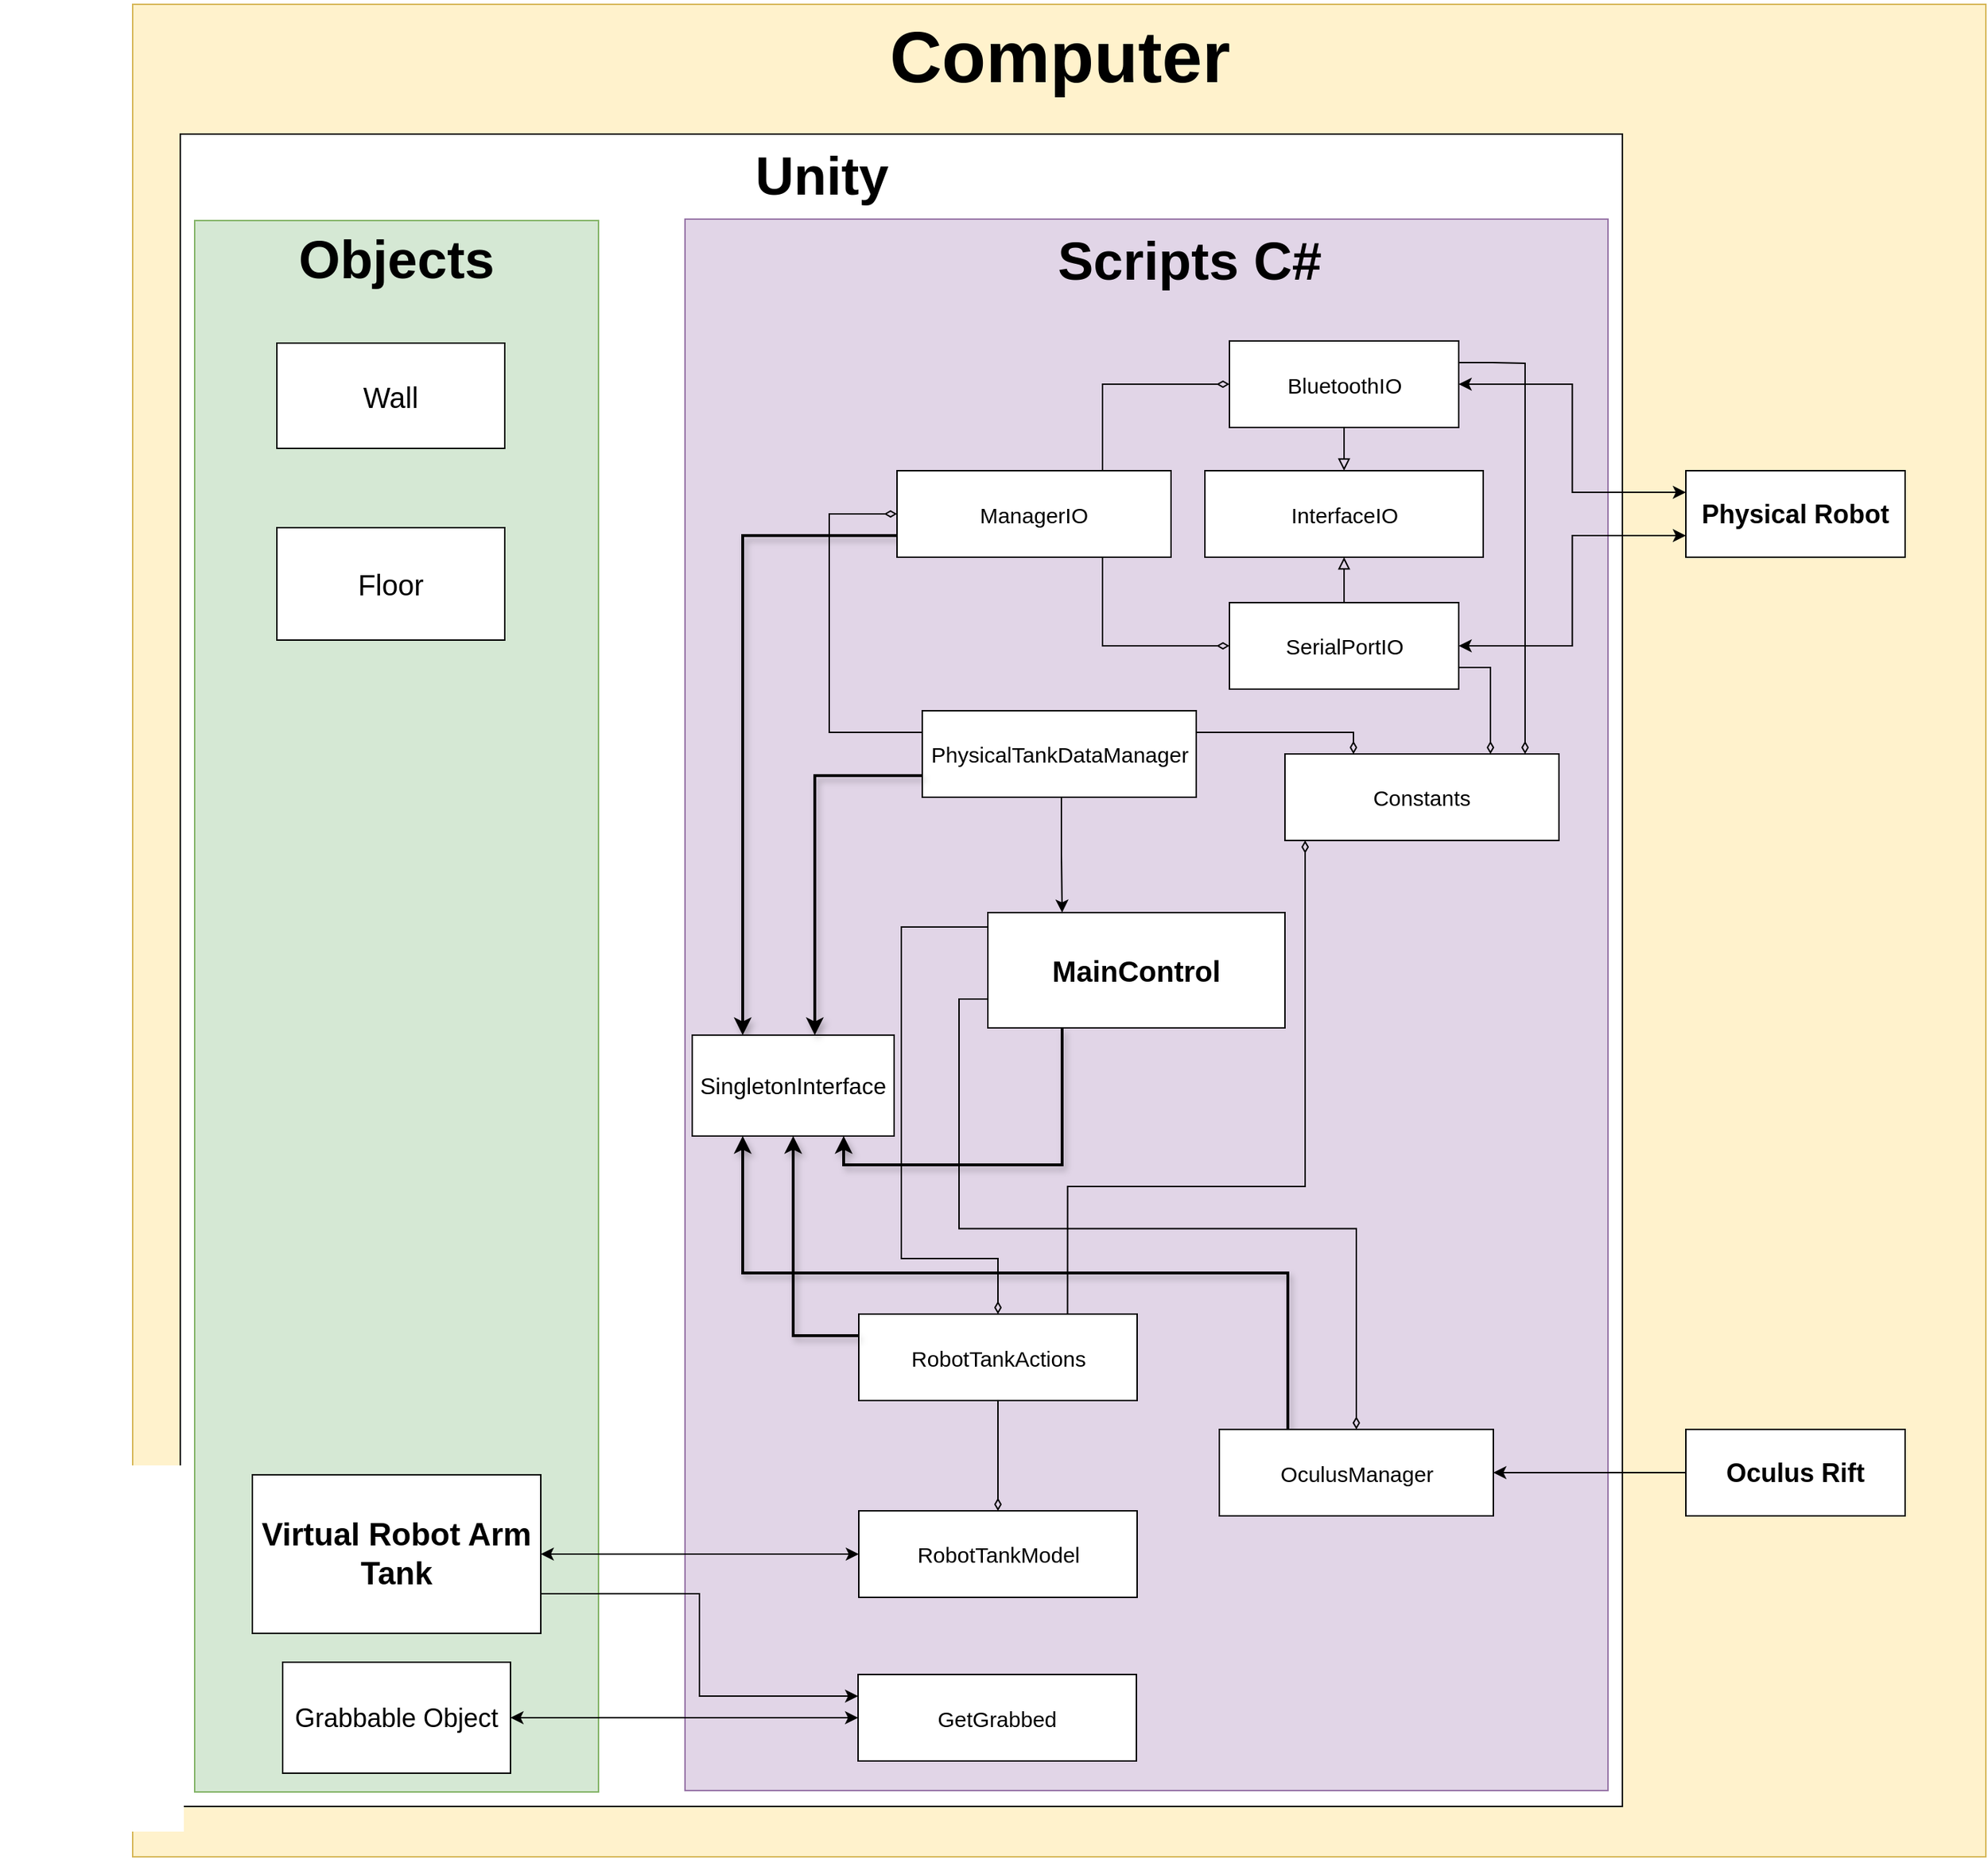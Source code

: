 <mxfile version="13.1.3"><diagram id="ZtkuPc8oIdVvpGQawi5z" name="Page-1"><mxGraphModel dx="5255" dy="1783" grid="1" gridSize="10" guides="1" tooltips="1" connect="1" arrows="1" fold="1" page="1" pageScale="1" pageWidth="850" pageHeight="1100" math="0" shadow="0"><root><mxCell id="0"/><mxCell id="1" parent="0"/><mxCell id="pM2XGTTBJihwnkNe8BIH-79" value="" style="whiteSpace=wrap;html=1;aspect=fixed;fillColor=#fff2cc;strokeColor=#d6b656;" parent="1" vertex="1"><mxGeometry x="-1043" y="40" width="1285" height="1285" as="geometry"/></mxCell><mxCell id="pM2XGTTBJihwnkNe8BIH-147" value="" style="rounded=0;whiteSpace=wrap;html=1;fontSize=16;" parent="1" vertex="1"><mxGeometry x="-1010" y="130" width="1000" height="1160" as="geometry"/></mxCell><mxCell id="pM2XGTTBJihwnkNe8BIH-148" value="Computer" style="text;html=1;strokeColor=none;fillColor=none;align=center;verticalAlign=middle;whiteSpace=wrap;rounded=0;fontSize=50;fontStyle=1" parent="1" vertex="1"><mxGeometry x="-680.5" y="37" width="560" height="78" as="geometry"/></mxCell><mxCell id="pM2XGTTBJihwnkNe8BIH-149" value="Unity" style="text;html=1;strokeColor=none;fillColor=none;align=center;verticalAlign=middle;whiteSpace=wrap;rounded=0;fontSize=37;fontStyle=1" parent="1" vertex="1"><mxGeometry x="-840" y="130" width="550" height="60" as="geometry"/></mxCell><mxCell id="-z4W4mjomWV5HzV91N1e-25" value="" style="rounded=0;whiteSpace=wrap;html=1;fontSize=18;fillColor=#d5e8d4;strokeColor=#82b366;" parent="1" vertex="1"><mxGeometry x="-1000" y="190" width="280" height="1090" as="geometry"/></mxCell><mxCell id="-z4W4mjomWV5HzV91N1e-26" value="Objects" style="text;html=1;strokeColor=none;fillColor=none;align=center;verticalAlign=middle;whiteSpace=wrap;rounded=0;fontSize=37;fontStyle=1" parent="1" vertex="1"><mxGeometry x="-1135" y="187.5" width="550" height="60" as="geometry"/></mxCell><mxCell id="-z4W4mjomWV5HzV91N1e-28" value="" style="rounded=0;whiteSpace=wrap;html=1;fontSize=18;fillColor=#e1d5e7;strokeColor=#9673a6;" parent="1" vertex="1"><mxGeometry x="-660" y="189" width="640" height="1090" as="geometry"/></mxCell><mxCell id="pM2XGTTBJihwnkNe8BIH-81" value="Physical Robot" style="whiteSpace=wrap;html=1;align=center;fontSize=18;fontStyle=1" parent="1" vertex="1"><mxGeometry x="34" y="363.5" width="152" height="60" as="geometry"/></mxCell><mxCell id="pM2XGTTBJihwnkNe8BIH-92" value="Oculus Rift" style="whiteSpace=wrap;html=1;align=center;fontSize=18;fontStyle=1" parent="1" vertex="1"><mxGeometry x="34" y="1028.5" width="152" height="60" as="geometry"/></mxCell><mxCell id="-z4W4mjomWV5HzV91N1e-4" value="InterfaceIO" style="whiteSpace=wrap;html=1;align=center;fontSize=15;" parent="1" vertex="1"><mxGeometry x="-299.5" y="363.5" width="193" height="60" as="geometry"/></mxCell><mxCell id="-z4W4mjomWV5HzV91N1e-8" style="edgeStyle=orthogonalEdgeStyle;rounded=0;orthogonalLoop=1;jettySize=auto;html=1;entryX=0;entryY=0.25;entryDx=0;entryDy=0;fontSize=12;startArrow=classic;startFill=1;" parent="1" source="-z4W4mjomWV5HzV91N1e-5" target="pM2XGTTBJihwnkNe8BIH-81" edge="1"><mxGeometry relative="1" as="geometry"/></mxCell><mxCell id="-z4W4mjomWV5HzV91N1e-11" style="edgeStyle=orthogonalEdgeStyle;rounded=0;orthogonalLoop=1;jettySize=auto;html=1;entryX=0.5;entryY=0;entryDx=0;entryDy=0;fontSize=12;endArrow=block;endFill=0;" parent="1" source="-z4W4mjomWV5HzV91N1e-5" target="-z4W4mjomWV5HzV91N1e-4" edge="1"><mxGeometry relative="1" as="geometry"/></mxCell><mxCell id="-z4W4mjomWV5HzV91N1e-5" value="BluetoothIO" style="whiteSpace=wrap;html=1;align=center;fontSize=15;" parent="1" vertex="1"><mxGeometry x="-282.5" y="273.5" width="159" height="60" as="geometry"/></mxCell><mxCell id="-z4W4mjomWV5HzV91N1e-9" style="edgeStyle=orthogonalEdgeStyle;rounded=0;orthogonalLoop=1;jettySize=auto;html=1;entryX=0;entryY=0.75;entryDx=0;entryDy=0;fontSize=12;startArrow=classic;startFill=1;" parent="1" source="-z4W4mjomWV5HzV91N1e-6" target="pM2XGTTBJihwnkNe8BIH-81" edge="1"><mxGeometry relative="1" as="geometry"/></mxCell><mxCell id="-z4W4mjomWV5HzV91N1e-10" style="edgeStyle=orthogonalEdgeStyle;rounded=0;orthogonalLoop=1;jettySize=auto;html=1;entryX=0.5;entryY=1;entryDx=0;entryDy=0;fontSize=12;endArrow=block;endFill=0;" parent="1" source="-z4W4mjomWV5HzV91N1e-6" target="-z4W4mjomWV5HzV91N1e-4" edge="1"><mxGeometry relative="1" as="geometry"/></mxCell><mxCell id="-z4W4mjomWV5HzV91N1e-6" value="SerialPortIO" style="whiteSpace=wrap;html=1;align=center;fontSize=15;" parent="1" vertex="1"><mxGeometry x="-282.5" y="455" width="159" height="60" as="geometry"/></mxCell><mxCell id="-z4W4mjomWV5HzV91N1e-75" style="edgeStyle=orthogonalEdgeStyle;rounded=0;orthogonalLoop=1;jettySize=auto;html=1;exitX=0.25;exitY=1;exitDx=0;exitDy=0;shadow=1;startArrow=none;startFill=0;endArrow=classic;endFill=1;strokeWidth=2;fontSize=16;entryX=0.75;entryY=1;entryDx=0;entryDy=0;" parent="1" source="-z4W4mjomWV5HzV91N1e-12" target="-z4W4mjomWV5HzV91N1e-48" edge="1"><mxGeometry relative="1" as="geometry"/></mxCell><mxCell id="-z4W4mjomWV5HzV91N1e-12" value="MainControl" style="whiteSpace=wrap;html=1;align=center;fontSize=20;fontStyle=1" parent="1" vertex="1"><mxGeometry x="-450" y="670" width="206" height="80" as="geometry"/></mxCell><mxCell id="-z4W4mjomWV5HzV91N1e-15" style="edgeStyle=orthogonalEdgeStyle;rounded=0;orthogonalLoop=1;jettySize=auto;html=1;exitX=0.75;exitY=1;exitDx=0;exitDy=0;entryX=0;entryY=0.5;entryDx=0;entryDy=0;startArrow=none;startFill=0;endArrow=diamondThin;endFill=0;fontSize=18;" parent="1" source="-z4W4mjomWV5HzV91N1e-13" target="-z4W4mjomWV5HzV91N1e-6" edge="1"><mxGeometry relative="1" as="geometry"/></mxCell><mxCell id="-z4W4mjomWV5HzV91N1e-16" style="edgeStyle=orthogonalEdgeStyle;rounded=0;orthogonalLoop=1;jettySize=auto;html=1;exitX=0.75;exitY=0;exitDx=0;exitDy=0;entryX=0;entryY=0.5;entryDx=0;entryDy=0;startArrow=none;startFill=0;endArrow=diamondThin;endFill=0;fontSize=18;" parent="1" source="-z4W4mjomWV5HzV91N1e-13" target="-z4W4mjomWV5HzV91N1e-5" edge="1"><mxGeometry relative="1" as="geometry"/></mxCell><mxCell id="-z4W4mjomWV5HzV91N1e-73" style="edgeStyle=orthogonalEdgeStyle;rounded=0;orthogonalLoop=1;jettySize=auto;html=1;exitX=0;exitY=0.75;exitDx=0;exitDy=0;shadow=1;startArrow=none;startFill=0;endArrow=classic;endFill=1;fontSize=16;strokeWidth=2;" parent="1" source="-z4W4mjomWV5HzV91N1e-13" target="-z4W4mjomWV5HzV91N1e-48" edge="1"><mxGeometry relative="1" as="geometry"><Array as="points"><mxPoint x="-620" y="409"/></Array></mxGeometry></mxCell><mxCell id="-z4W4mjomWV5HzV91N1e-13" value="ManagerIO" style="whiteSpace=wrap;html=1;align=center;fontSize=15;" parent="1" vertex="1"><mxGeometry x="-513" y="363.5" width="190" height="60" as="geometry"/></mxCell><mxCell id="-z4W4mjomWV5HzV91N1e-23" style="edgeStyle=orthogonalEdgeStyle;rounded=0;orthogonalLoop=1;jettySize=auto;html=1;exitX=1;exitY=0.5;exitDx=0;exitDy=0;entryX=0;entryY=0.5;entryDx=0;entryDy=0;startArrow=classic;startFill=1;endArrow=none;endFill=0;fontSize=18;" parent="1" source="-z4W4mjomWV5HzV91N1e-18" target="pM2XGTTBJihwnkNe8BIH-92" edge="1"><mxGeometry relative="1" as="geometry"><Array as="points"/></mxGeometry></mxCell><mxCell id="-z4W4mjomWV5HzV91N1e-71" style="edgeStyle=orthogonalEdgeStyle;rounded=0;orthogonalLoop=1;jettySize=auto;html=1;exitX=0.25;exitY=0;exitDx=0;exitDy=0;entryX=0.25;entryY=1;entryDx=0;entryDy=0;shadow=1;startArrow=none;startFill=0;endArrow=classic;endFill=1;fontSize=16;strokeWidth=2;" parent="1" source="-z4W4mjomWV5HzV91N1e-18" target="-z4W4mjomWV5HzV91N1e-48" edge="1"><mxGeometry relative="1" as="geometry"><Array as="points"><mxPoint x="-242" y="920"/><mxPoint x="-620" y="920"/></Array></mxGeometry></mxCell><mxCell id="-z4W4mjomWV5HzV91N1e-18" value="OculusManager" style="whiteSpace=wrap;html=1;align=center;fontSize=15;" parent="1" vertex="1"><mxGeometry x="-289.5" y="1028.5" width="190" height="60" as="geometry"/></mxCell><mxCell id="-z4W4mjomWV5HzV91N1e-24" value="RobotTankModel" style="whiteSpace=wrap;html=1;align=center;fontSize=15;" parent="1" vertex="1"><mxGeometry x="-539.5" y="1085" width="193" height="60" as="geometry"/></mxCell><mxCell id="-z4W4mjomWV5HzV91N1e-29" value="Scripts C#" style="text;html=1;strokeColor=none;fillColor=none;align=center;verticalAlign=middle;whiteSpace=wrap;rounded=0;fontSize=37;fontStyle=1" parent="1" vertex="1"><mxGeometry x="-585" y="188.5" width="550" height="60" as="geometry"/></mxCell><mxCell id="-z4W4mjomWV5HzV91N1e-37" style="edgeStyle=orthogonalEdgeStyle;rounded=0;orthogonalLoop=1;jettySize=auto;html=1;entryX=0;entryY=0.5;entryDx=0;entryDy=0;startArrow=classic;startFill=1;endArrow=classic;endFill=1;fontSize=18;" parent="1" source="-z4W4mjomWV5HzV91N1e-31" target="-z4W4mjomWV5HzV91N1e-24" edge="1"><mxGeometry relative="1" as="geometry"/></mxCell><mxCell id="-z4W4mjomWV5HzV91N1e-41" style="edgeStyle=orthogonalEdgeStyle;rounded=0;orthogonalLoop=1;jettySize=auto;html=1;exitX=1;exitY=0.75;exitDx=0;exitDy=0;entryX=0;entryY=0.25;entryDx=0;entryDy=0;startArrow=none;startFill=0;endArrow=classic;endFill=1;fontSize=18;" parent="1" source="-z4W4mjomWV5HzV91N1e-31" target="-z4W4mjomWV5HzV91N1e-38" edge="1"><mxGeometry relative="1" as="geometry"/></mxCell><mxCell id="-z4W4mjomWV5HzV91N1e-31" value="&lt;span style=&quot;font-size: 22px ; font-weight: 700&quot;&gt;Virtual Robot Arm Tank&lt;/span&gt;" style="whiteSpace=wrap;html=1;align=center;fontSize=15;" parent="1" vertex="1"><mxGeometry x="-960" y="1060" width="200" height="110" as="geometry"/></mxCell><mxCell id="-z4W4mjomWV5HzV91N1e-32" value="&lt;span style=&quot;font-size: 20px;&quot;&gt;Floor&lt;br style=&quot;font-size: 20px;&quot;&gt;&lt;/span&gt;" style="whiteSpace=wrap;html=1;align=center;fontSize=20;fontStyle=0" parent="1" vertex="1"><mxGeometry x="-943" y="403" width="158" height="78" as="geometry"/></mxCell><mxCell id="-z4W4mjomWV5HzV91N1e-40" style="edgeStyle=orthogonalEdgeStyle;rounded=0;orthogonalLoop=1;jettySize=auto;html=1;exitX=1;exitY=0.5;exitDx=0;exitDy=0;entryX=0;entryY=0.5;entryDx=0;entryDy=0;startArrow=classic;startFill=1;endArrow=classic;endFill=1;fontSize=18;" parent="1" source="-z4W4mjomWV5HzV91N1e-35" target="-z4W4mjomWV5HzV91N1e-38" edge="1"><mxGeometry relative="1" as="geometry"/></mxCell><mxCell id="-z4W4mjomWV5HzV91N1e-35" value="Grabbable Object" style="whiteSpace=wrap;html=1;align=center;fontSize=18;fontStyle=0" parent="1" vertex="1"><mxGeometry x="-939" y="1190" width="158" height="77" as="geometry"/></mxCell><mxCell id="-z4W4mjomWV5HzV91N1e-36" value="&lt;span style=&quot;font-size: 20px;&quot;&gt;Wall&lt;/span&gt;" style="whiteSpace=wrap;html=1;align=center;fontSize=20;fontStyle=0" parent="1" vertex="1"><mxGeometry x="-943" y="275" width="158" height="73" as="geometry"/></mxCell><mxCell id="-z4W4mjomWV5HzV91N1e-38" value="GetGrabbed" style="whiteSpace=wrap;html=1;align=center;fontSize=15;" parent="1" vertex="1"><mxGeometry x="-540" y="1198.5" width="193" height="60" as="geometry"/></mxCell><mxCell id="-z4W4mjomWV5HzV91N1e-47" style="edgeStyle=orthogonalEdgeStyle;rounded=0;orthogonalLoop=1;jettySize=auto;html=1;exitX=0.5;exitY=1;exitDx=0;exitDy=0;entryX=0.5;entryY=0;entryDx=0;entryDy=0;startArrow=none;startFill=0;endArrow=diamondThin;endFill=0;fontSize=20;" parent="1" source="-z4W4mjomWV5HzV91N1e-45" target="-z4W4mjomWV5HzV91N1e-24" edge="1"><mxGeometry relative="1" as="geometry"/></mxCell><mxCell id="-z4W4mjomWV5HzV91N1e-45" value="RobotTankActions" style="whiteSpace=wrap;html=1;align=center;fontSize=15;" parent="1" vertex="1"><mxGeometry x="-539.5" y="948.5" width="193" height="60" as="geometry"/></mxCell><mxCell id="-z4W4mjomWV5HzV91N1e-48" value="SingletonInterface" style="whiteSpace=wrap;html=1;align=center;fontSize=16;" parent="1" vertex="1"><mxGeometry x="-655" y="755" width="140" height="70" as="geometry"/></mxCell><mxCell id="-z4W4mjomWV5HzV91N1e-66" style="edgeStyle=orthogonalEdgeStyle;rounded=0;orthogonalLoop=1;jettySize=auto;html=1;exitX=0;exitY=0.75;exitDx=0;exitDy=0;entryX=0.5;entryY=0;entryDx=0;entryDy=0;startArrow=none;startFill=0;endArrow=diamondThin;endFill=0;fontSize=20;" parent="1" source="-z4W4mjomWV5HzV91N1e-12" target="-z4W4mjomWV5HzV91N1e-18" edge="1"><mxGeometry relative="1" as="geometry"/></mxCell><mxCell id="-z4W4mjomWV5HzV91N1e-67" style="edgeStyle=orthogonalEdgeStyle;rounded=0;orthogonalLoop=1;jettySize=auto;html=1;exitX=0;exitY=0.5;exitDx=0;exitDy=0;entryX=0.5;entryY=0;entryDx=0;entryDy=0;startArrow=none;startFill=0;endArrow=diamondThin;endFill=0;fontSize=20;" parent="1" source="-z4W4mjomWV5HzV91N1e-12" target="-z4W4mjomWV5HzV91N1e-45" edge="1"><mxGeometry relative="1" as="geometry"><Array as="points"><mxPoint x="-510" y="680"/><mxPoint x="-510" y="910"/><mxPoint x="-443" y="910"/></Array></mxGeometry></mxCell><mxCell id="-z4W4mjomWV5HzV91N1e-69" style="edgeStyle=orthogonalEdgeStyle;rounded=0;orthogonalLoop=1;jettySize=auto;html=1;exitX=0;exitY=0.25;exitDx=0;exitDy=0;entryX=0;entryY=0.5;entryDx=0;entryDy=0;startArrow=none;startFill=0;endArrow=diamondThin;endFill=0;fontSize=20;" parent="1" source="wGL5eZLGcmKoDoTxkBp_-2" target="-z4W4mjomWV5HzV91N1e-13" edge="1"><mxGeometry relative="1" as="geometry"><Array as="points"><mxPoint x="-560" y="545"/><mxPoint x="-560" y="394"/></Array></mxGeometry></mxCell><mxCell id="wGL5eZLGcmKoDoTxkBp_-1" value="Constants" style="whiteSpace=wrap;html=1;align=center;fontSize=15;" vertex="1" parent="1"><mxGeometry x="-244" y="560" width="190" height="60" as="geometry"/></mxCell><mxCell id="wGL5eZLGcmKoDoTxkBp_-3" style="edgeStyle=orthogonalEdgeStyle;rounded=0;orthogonalLoop=1;jettySize=auto;html=1;entryX=0.25;entryY=0;entryDx=0;entryDy=0;" edge="1" parent="1" source="wGL5eZLGcmKoDoTxkBp_-2" target="-z4W4mjomWV5HzV91N1e-12"><mxGeometry relative="1" as="geometry"><Array as="points"><mxPoint x="-399" y="630"/><mxPoint x="-398" y="630"/></Array></mxGeometry></mxCell><mxCell id="wGL5eZLGcmKoDoTxkBp_-2" value="PhysicalTankDataManager" style="whiteSpace=wrap;html=1;align=center;fontSize=15;" vertex="1" parent="1"><mxGeometry x="-495.5" y="530" width="190" height="60" as="geometry"/></mxCell><mxCell id="wGL5eZLGcmKoDoTxkBp_-4" style="edgeStyle=orthogonalEdgeStyle;rounded=0;orthogonalLoop=1;jettySize=auto;html=1;exitX=0;exitY=0.75;exitDx=0;exitDy=0;shadow=1;startArrow=none;startFill=0;endArrow=classic;endFill=1;fontSize=16;strokeWidth=2;" edge="1" parent="1" source="wGL5eZLGcmKoDoTxkBp_-2" target="-z4W4mjomWV5HzV91N1e-48"><mxGeometry relative="1" as="geometry"><Array as="points"><mxPoint x="-570" y="575"/></Array><mxPoint x="-503" y="418.5" as="sourcePoint"/><mxPoint x="-570" y="765" as="targetPoint"/></mxGeometry></mxCell><mxCell id="wGL5eZLGcmKoDoTxkBp_-5" style="edgeStyle=orthogonalEdgeStyle;rounded=0;orthogonalLoop=1;jettySize=auto;html=1;exitX=0;exitY=0.25;exitDx=0;exitDy=0;entryX=0.5;entryY=1;entryDx=0;entryDy=0;shadow=1;startArrow=none;startFill=0;endArrow=classic;endFill=1;fontSize=16;strokeWidth=2;" edge="1" parent="1" source="-z4W4mjomWV5HzV91N1e-45" target="-z4W4mjomWV5HzV91N1e-48"><mxGeometry relative="1" as="geometry"><Array as="points"><mxPoint x="-585" y="964"/></Array><mxPoint x="-232" y="1038.5" as="sourcePoint"/><mxPoint x="-610" y="835" as="targetPoint"/></mxGeometry></mxCell><mxCell id="wGL5eZLGcmKoDoTxkBp_-6" style="edgeStyle=orthogonalEdgeStyle;rounded=0;orthogonalLoop=1;jettySize=auto;html=1;exitX=1;exitY=0.75;exitDx=0;exitDy=0;entryX=0.75;entryY=0;entryDx=0;entryDy=0;startArrow=none;startFill=0;endArrow=diamondThin;endFill=0;fontSize=20;" edge="1" parent="1" source="-z4W4mjomWV5HzV91N1e-6" target="wGL5eZLGcmKoDoTxkBp_-1"><mxGeometry relative="1" as="geometry"><Array as="points"><mxPoint x="-102" y="500"/></Array><mxPoint x="-485.5" y="555" as="sourcePoint"/><mxPoint x="-503" y="403.5" as="targetPoint"/></mxGeometry></mxCell><mxCell id="wGL5eZLGcmKoDoTxkBp_-7" style="edgeStyle=orthogonalEdgeStyle;rounded=0;orthogonalLoop=1;jettySize=auto;html=1;exitX=1;exitY=0.25;exitDx=0;exitDy=0;entryX=0.75;entryY=0;entryDx=0;entryDy=0;startArrow=none;startFill=0;endArrow=diamondThin;endFill=0;fontSize=20;" edge="1" parent="1" source="-z4W4mjomWV5HzV91N1e-5"><mxGeometry relative="1" as="geometry"><Array as="points"><mxPoint x="-100" y="289"/><mxPoint x="-77" y="289"/></Array><mxPoint x="-99.5" y="500.0" as="sourcePoint"/><mxPoint x="-77.5" y="560.0" as="targetPoint"/></mxGeometry></mxCell><mxCell id="wGL5eZLGcmKoDoTxkBp_-8" style="edgeStyle=orthogonalEdgeStyle;rounded=0;orthogonalLoop=1;jettySize=auto;html=1;exitX=1;exitY=0.25;exitDx=0;exitDy=0;entryX=0.25;entryY=0;entryDx=0;entryDy=0;startArrow=none;startFill=0;endArrow=diamondThin;endFill=0;fontSize=20;" edge="1" parent="1" source="wGL5eZLGcmKoDoTxkBp_-2" target="wGL5eZLGcmKoDoTxkBp_-1"><mxGeometry relative="1" as="geometry"><Array as="points"><mxPoint x="-196" y="545"/></Array><mxPoint x="-290" y="537.5" as="sourcePoint"/><mxPoint x="-268" y="597.5" as="targetPoint"/></mxGeometry></mxCell><mxCell id="wGL5eZLGcmKoDoTxkBp_-9" style="edgeStyle=orthogonalEdgeStyle;rounded=0;orthogonalLoop=1;jettySize=auto;html=1;exitX=0.75;exitY=0;exitDx=0;exitDy=0;startArrow=none;startFill=0;endArrow=diamondThin;endFill=0;fontSize=20;" edge="1" parent="1" source="-z4W4mjomWV5HzV91N1e-45" target="wGL5eZLGcmKoDoTxkBp_-1"><mxGeometry relative="1" as="geometry"><Array as="points"><mxPoint x="-395" y="860"/><mxPoint x="-230" y="860"/></Array><mxPoint x="-323" y="637.5" as="sourcePoint"/><mxPoint x="-214" y="652.5" as="targetPoint"/></mxGeometry></mxCell></root></mxGraphModel></diagram></mxfile>